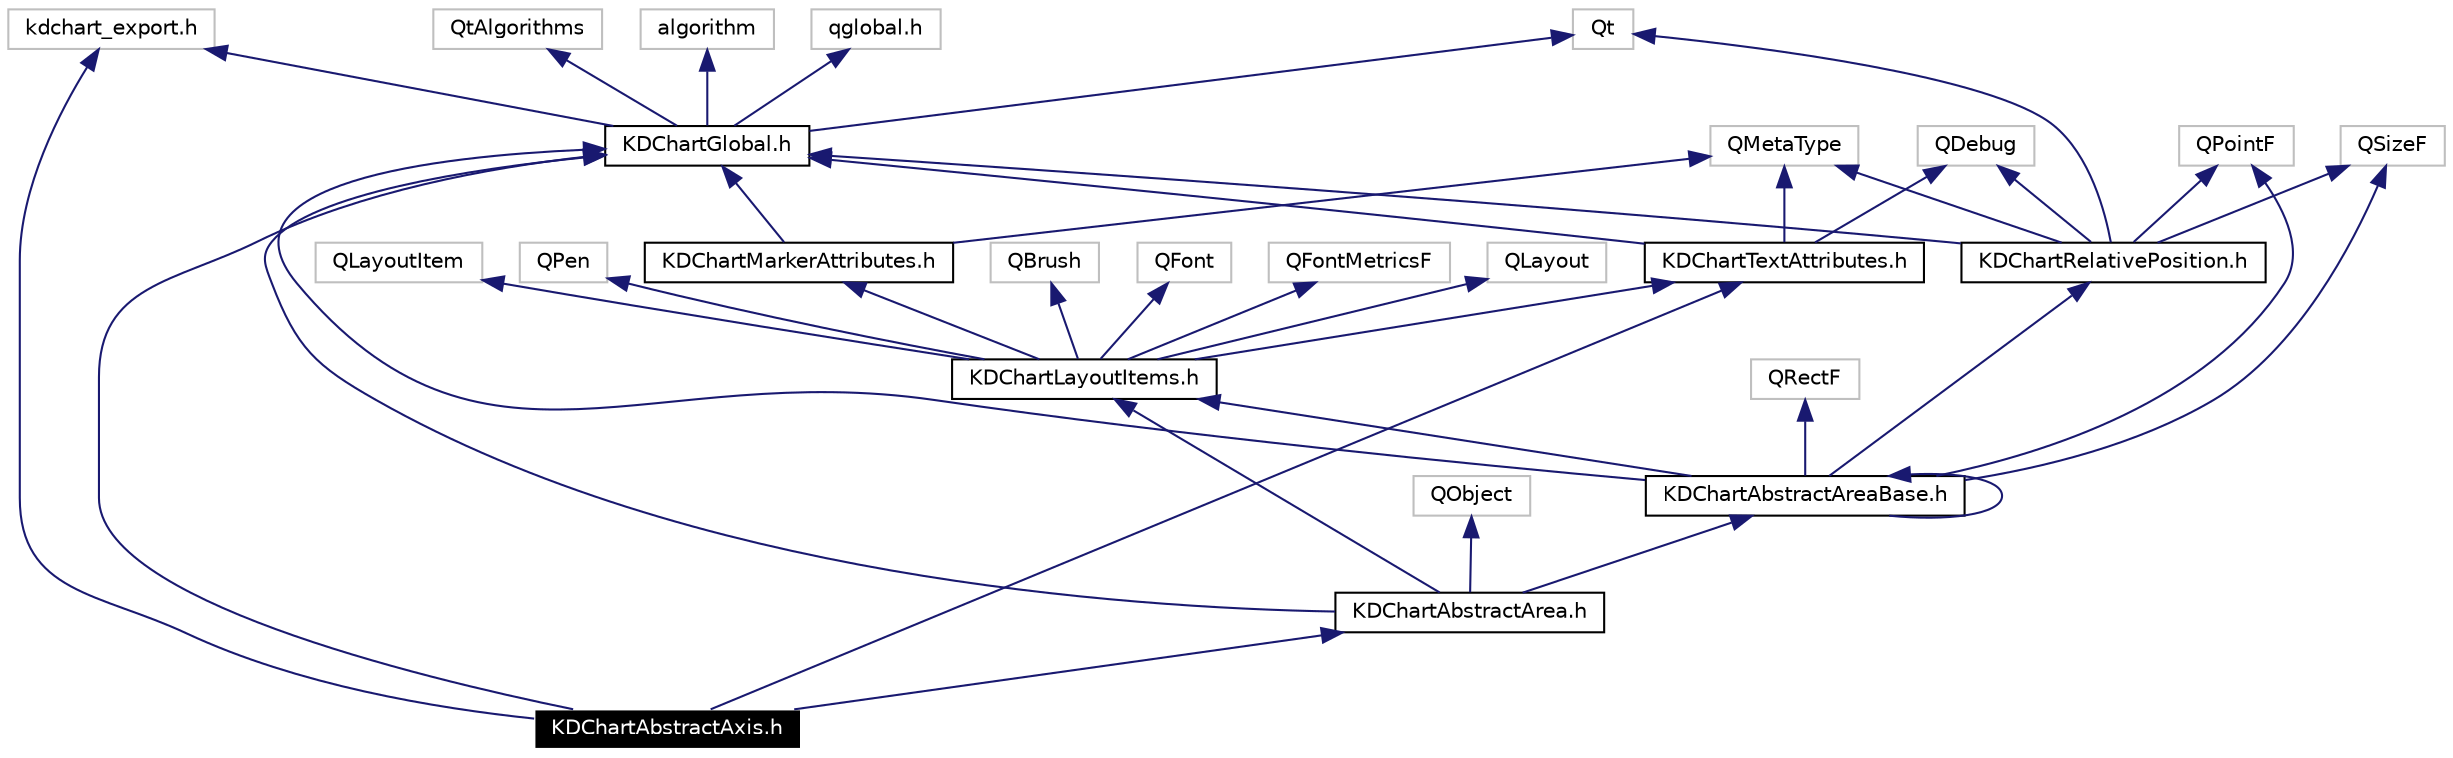 digraph G
{
  edge [fontname="Helvetica",fontsize=10,labelfontname="Helvetica",labelfontsize=10];
  node [fontname="Helvetica",fontsize=10,shape=record];
  Node319 [label="KDChartAbstractAxis.h",height=0.2,width=0.4,color="white", fillcolor="black", style="filled" fontcolor="white"];
  Node320 -> Node319 [dir=back,color="midnightblue",fontsize=10,style="solid",fontname="Helvetica"];
  Node320 [label="kdchart_export.h",height=0.2,width=0.4,color="grey75"];
  Node321 -> Node319 [dir=back,color="midnightblue",fontsize=10,style="solid",fontname="Helvetica"];
  Node321 [label="KDChartGlobal.h",height=0.2,width=0.4,color="black",URL="$_k_d_chart_global_8h.html"];
  Node322 -> Node321 [dir=back,color="midnightblue",fontsize=10,style="solid",fontname="Helvetica"];
  Node322 [label="qglobal.h",height=0.2,width=0.4,color="grey75"];
  Node320 -> Node321 [dir=back,color="midnightblue",fontsize=10,style="solid",fontname="Helvetica"];
  Node323 -> Node321 [dir=back,color="midnightblue",fontsize=10,style="solid",fontname="Helvetica"];
  Node323 [label="QtAlgorithms",height=0.2,width=0.4,color="grey75"];
  Node324 -> Node321 [dir=back,color="midnightblue",fontsize=10,style="solid",fontname="Helvetica"];
  Node324 [label="algorithm",height=0.2,width=0.4,color="grey75"];
  Node325 -> Node321 [dir=back,color="midnightblue",fontsize=10,style="solid",fontname="Helvetica"];
  Node325 [label="Qt",height=0.2,width=0.4,color="grey75"];
  Node326 -> Node319 [dir=back,color="midnightblue",fontsize=10,style="solid",fontname="Helvetica"];
  Node326 [label="KDChartAbstractArea.h",height=0.2,width=0.4,color="black",URL="$_k_d_chart_abstract_area_8h.html"];
  Node327 -> Node326 [dir=back,color="midnightblue",fontsize=10,style="solid",fontname="Helvetica"];
  Node327 [label="QObject",height=0.2,width=0.4,color="grey75"];
  Node321 -> Node326 [dir=back,color="midnightblue",fontsize=10,style="solid",fontname="Helvetica"];
  Node328 -> Node326 [dir=back,color="midnightblue",fontsize=10,style="solid",fontname="Helvetica"];
  Node328 [label="KDChartAbstractAreaBase.h",height=0.2,width=0.4,color="black",URL="$_k_d_chart_abstract_area_base_8h.html"];
  Node329 -> Node328 [dir=back,color="midnightblue",fontsize=10,style="solid",fontname="Helvetica"];
  Node329 [label="QPointF",height=0.2,width=0.4,color="grey75"];
  Node330 -> Node328 [dir=back,color="midnightblue",fontsize=10,style="solid",fontname="Helvetica"];
  Node330 [label="QSizeF",height=0.2,width=0.4,color="grey75"];
  Node331 -> Node328 [dir=back,color="midnightblue",fontsize=10,style="solid",fontname="Helvetica"];
  Node331 [label="QRectF",height=0.2,width=0.4,color="grey75"];
  Node321 -> Node328 [dir=back,color="midnightblue",fontsize=10,style="solid",fontname="Helvetica"];
  Node332 -> Node328 [dir=back,color="midnightblue",fontsize=10,style="solid",fontname="Helvetica"];
  Node332 [label="KDChartLayoutItems.h",height=0.2,width=0.4,color="black",URL="$_k_d_chart_layout_items_8h.html"];
  Node333 -> Node332 [dir=back,color="midnightblue",fontsize=10,style="solid",fontname="Helvetica"];
  Node333 [label="QBrush",height=0.2,width=0.4,color="grey75"];
  Node334 -> Node332 [dir=back,color="midnightblue",fontsize=10,style="solid",fontname="Helvetica"];
  Node334 [label="QFont",height=0.2,width=0.4,color="grey75"];
  Node335 -> Node332 [dir=back,color="midnightblue",fontsize=10,style="solid",fontname="Helvetica"];
  Node335 [label="QFontMetricsF",height=0.2,width=0.4,color="grey75"];
  Node336 -> Node332 [dir=back,color="midnightblue",fontsize=10,style="solid",fontname="Helvetica"];
  Node336 [label="QLayout",height=0.2,width=0.4,color="grey75"];
  Node337 -> Node332 [dir=back,color="midnightblue",fontsize=10,style="solid",fontname="Helvetica"];
  Node337 [label="QLayoutItem",height=0.2,width=0.4,color="grey75"];
  Node338 -> Node332 [dir=back,color="midnightblue",fontsize=10,style="solid",fontname="Helvetica"];
  Node338 [label="QPen",height=0.2,width=0.4,color="grey75"];
  Node339 -> Node332 [dir=back,color="midnightblue",fontsize=10,style="solid",fontname="Helvetica"];
  Node339 [label="KDChartTextAttributes.h",height=0.2,width=0.4,color="black",URL="$_k_d_chart_text_attributes_8h.html"];
  Node340 -> Node339 [dir=back,color="midnightblue",fontsize=10,style="solid",fontname="Helvetica"];
  Node340 [label="QDebug",height=0.2,width=0.4,color="grey75"];
  Node341 -> Node339 [dir=back,color="midnightblue",fontsize=10,style="solid",fontname="Helvetica"];
  Node341 [label="QMetaType",height=0.2,width=0.4,color="grey75"];
  Node321 -> Node339 [dir=back,color="midnightblue",fontsize=10,style="solid",fontname="Helvetica"];
  Node346 -> Node332 [dir=back,color="midnightblue",fontsize=10,style="solid",fontname="Helvetica"];
  Node346 [label="KDChartMarkerAttributes.h",height=0.2,width=0.4,color="black",URL="$_k_d_chart_marker_attributes_8h.html"];
  Node341 -> Node346 [dir=back,color="midnightblue",fontsize=10,style="solid",fontname="Helvetica"];
  Node321 -> Node346 [dir=back,color="midnightblue",fontsize=10,style="solid",fontname="Helvetica"];
  Node347 -> Node328 [dir=back,color="midnightblue",fontsize=10,style="solid",fontname="Helvetica"];
  Node347 [label="KDChartRelativePosition.h",height=0.2,width=0.4,color="black",URL="$_k_d_chart_relative_position_8h.html"];
  Node340 -> Node347 [dir=back,color="midnightblue",fontsize=10,style="solid",fontname="Helvetica"];
  Node341 -> Node347 [dir=back,color="midnightblue",fontsize=10,style="solid",fontname="Helvetica"];
  Node325 -> Node347 [dir=back,color="midnightblue",fontsize=10,style="solid",fontname="Helvetica"];
  Node329 -> Node347 [dir=back,color="midnightblue",fontsize=10,style="solid",fontname="Helvetica"];
  Node330 -> Node347 [dir=back,color="midnightblue",fontsize=10,style="solid",fontname="Helvetica"];
  Node321 -> Node347 [dir=back,color="midnightblue",fontsize=10,style="solid",fontname="Helvetica"];
  Node328 -> Node328 [dir=back,color="midnightblue",fontsize=10,style="solid",fontname="Helvetica"];
  Node332 -> Node326 [dir=back,color="midnightblue",fontsize=10,style="solid",fontname="Helvetica"];
  Node339 -> Node319 [dir=back,color="midnightblue",fontsize=10,style="solid",fontname="Helvetica"];
}
